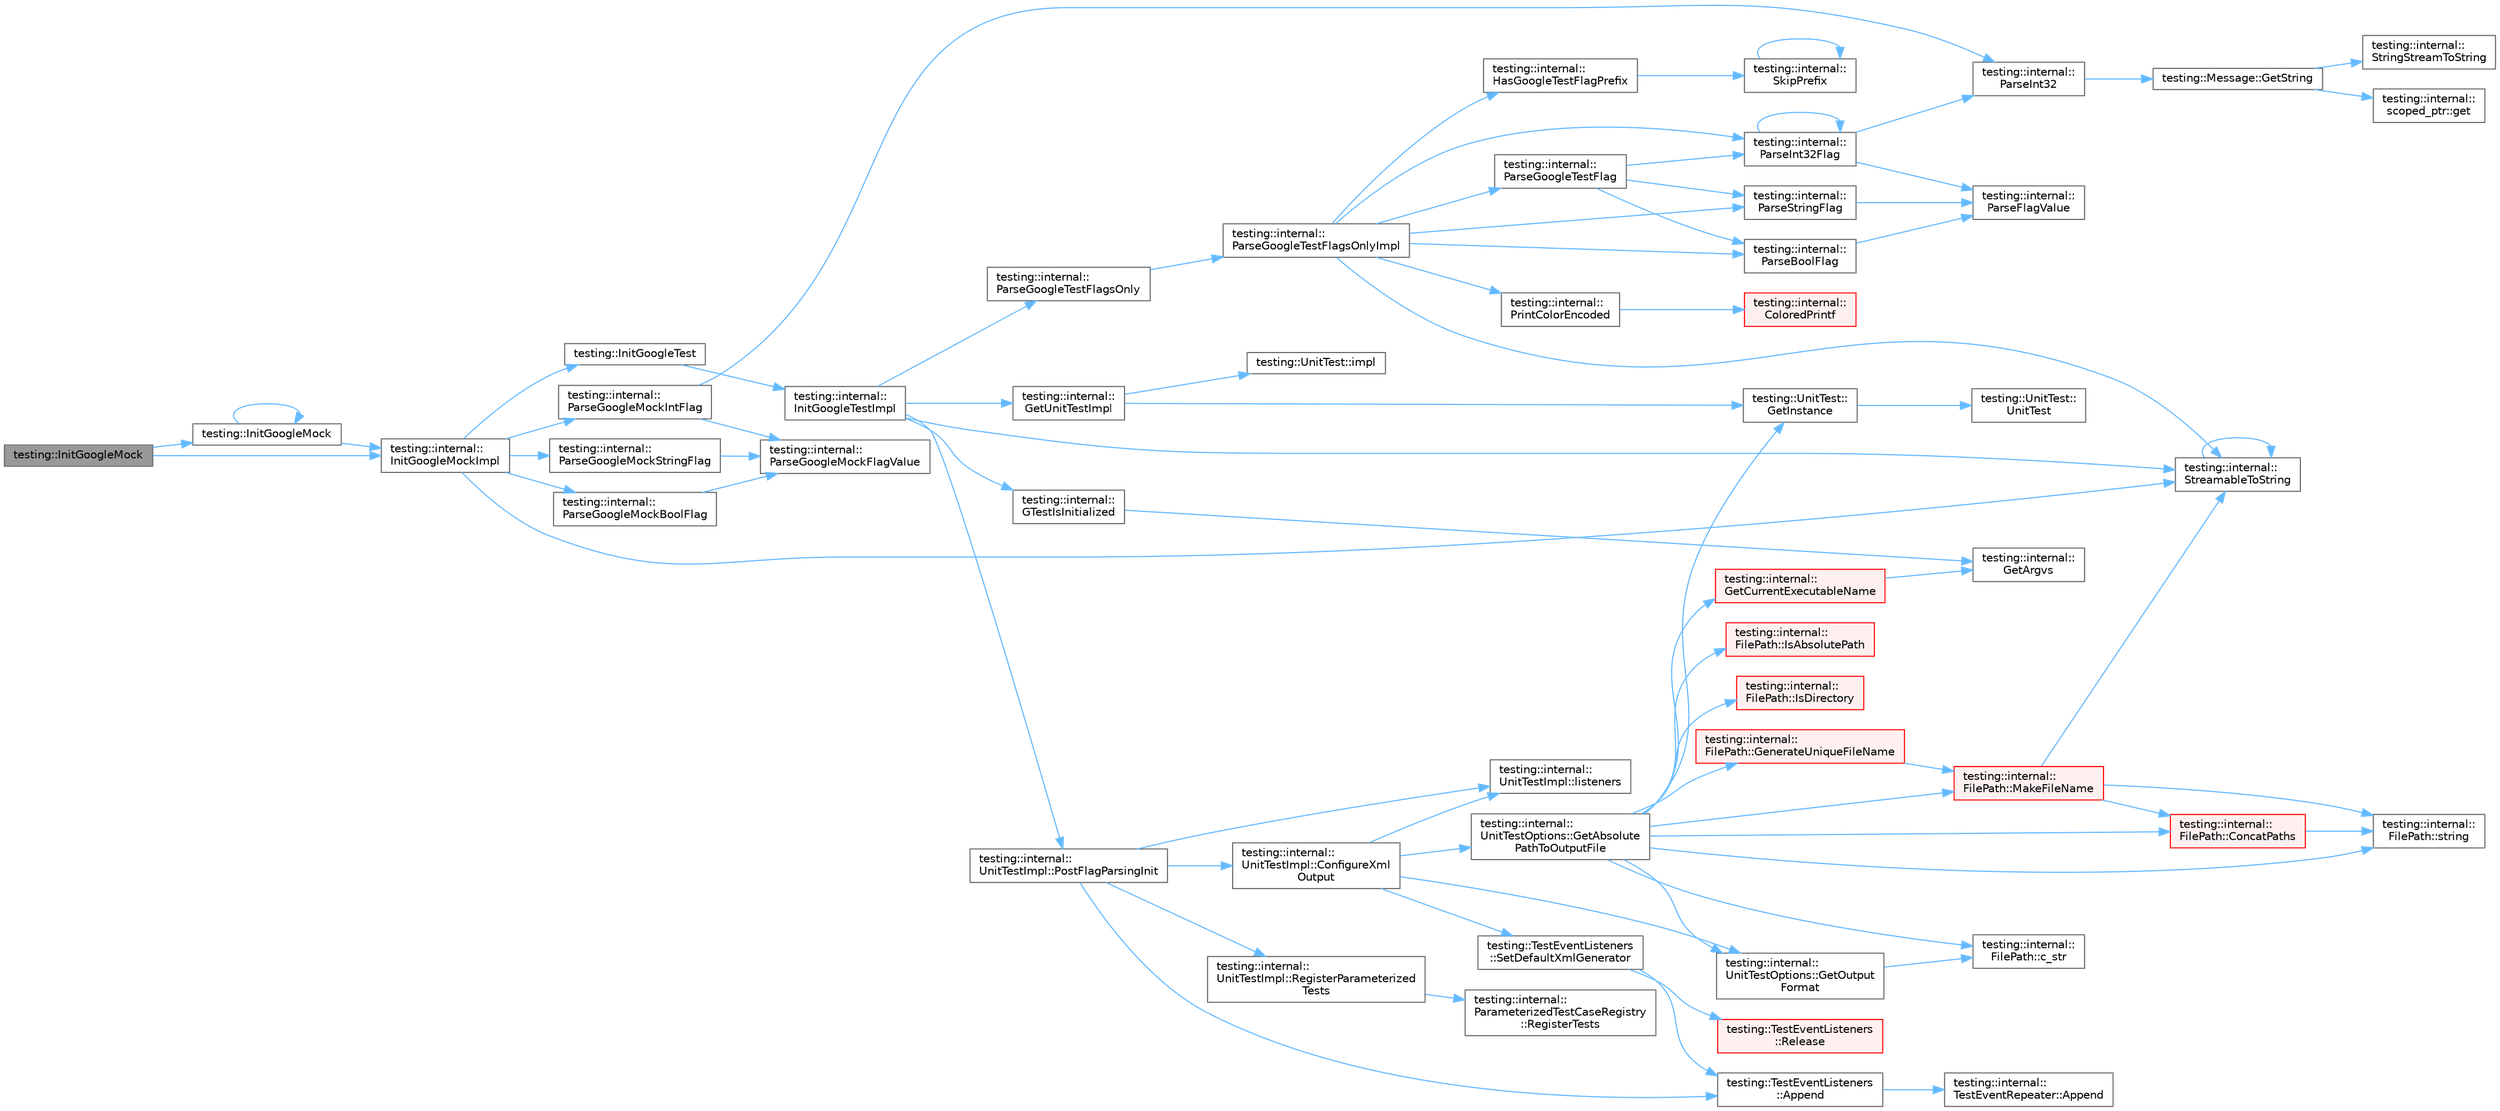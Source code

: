digraph "testing::InitGoogleMock"
{
 // LATEX_PDF_SIZE
  bgcolor="transparent";
  edge [fontname=Helvetica,fontsize=10,labelfontname=Helvetica,labelfontsize=10];
  node [fontname=Helvetica,fontsize=10,shape=box,height=0.2,width=0.4];
  rankdir="LR";
  Node1 [id="Node000001",label="testing::InitGoogleMock",height=0.2,width=0.4,color="gray40", fillcolor="grey60", style="filled", fontcolor="black",tooltip=" "];
  Node1 -> Node2 [id="edge1_Node000001_Node000002",color="steelblue1",style="solid",tooltip=" "];
  Node2 [id="Node000002",label="testing::InitGoogleMock",height=0.2,width=0.4,color="grey40", fillcolor="white", style="filled",URL="$namespacetesting.html#a32b1c6db9ba5133ccabfa67616b3c041",tooltip=" "];
  Node2 -> Node2 [id="edge2_Node000002_Node000002",color="steelblue1",style="solid",tooltip=" "];
  Node2 -> Node3 [id="edge3_Node000002_Node000003",color="steelblue1",style="solid",tooltip=" "];
  Node3 [id="Node000003",label="testing::internal::\lInitGoogleMockImpl",height=0.2,width=0.4,color="grey40", fillcolor="white", style="filled",URL="$namespacetesting_1_1internal.html#a3823844199df88af9493026031cf7744",tooltip=" "];
  Node3 -> Node4 [id="edge4_Node000003_Node000004",color="steelblue1",style="solid",tooltip=" "];
  Node4 [id="Node000004",label="testing::InitGoogleTest",height=0.2,width=0.4,color="grey40", fillcolor="white", style="filled",URL="$namespacetesting.html#afd726ae08c9bd16dc52f78c822d9946b",tooltip=" "];
  Node4 -> Node5 [id="edge5_Node000004_Node000005",color="steelblue1",style="solid",tooltip=" "];
  Node5 [id="Node000005",label="testing::internal::\lInitGoogleTestImpl",height=0.2,width=0.4,color="grey40", fillcolor="white", style="filled",URL="$namespacetesting_1_1internal.html#ac3c6fa93391768aa91c6238b31aaeeb5",tooltip=" "];
  Node5 -> Node6 [id="edge6_Node000005_Node000006",color="steelblue1",style="solid",tooltip=" "];
  Node6 [id="Node000006",label="testing::internal::\lGetUnitTestImpl",height=0.2,width=0.4,color="grey40", fillcolor="white", style="filled",URL="$namespacetesting_1_1internal.html#a9bd0caf5d16512de38b39599c13ee634",tooltip=" "];
  Node6 -> Node7 [id="edge7_Node000006_Node000007",color="steelblue1",style="solid",tooltip=" "];
  Node7 [id="Node000007",label="testing::UnitTest::\lGetInstance",height=0.2,width=0.4,color="grey40", fillcolor="white", style="filled",URL="$classtesting_1_1_unit_test.html#a24192400b70b3b946746954e9574fb8e",tooltip=" "];
  Node7 -> Node8 [id="edge8_Node000007_Node000008",color="steelblue1",style="solid",tooltip=" "];
  Node8 [id="Node000008",label="testing::UnitTest::\lUnitTest",height=0.2,width=0.4,color="grey40", fillcolor="white", style="filled",URL="$classtesting_1_1_unit_test.html#a5e646d37f980429c310af696c8775f5c",tooltip=" "];
  Node6 -> Node9 [id="edge9_Node000006_Node000009",color="steelblue1",style="solid",tooltip=" "];
  Node9 [id="Node000009",label="testing::UnitTest::impl",height=0.2,width=0.4,color="grey40", fillcolor="white", style="filled",URL="$classtesting_1_1_unit_test.html#a0faaad5908ed6222ce30c46022a17780",tooltip=" "];
  Node5 -> Node10 [id="edge10_Node000005_Node000010",color="steelblue1",style="solid",tooltip=" "];
  Node10 [id="Node000010",label="testing::internal::\lGTestIsInitialized",height=0.2,width=0.4,color="grey40", fillcolor="white", style="filled",URL="$namespacetesting_1_1internal.html#a91e707e0d371fae0224ffd37f0d042af",tooltip=" "];
  Node10 -> Node11 [id="edge11_Node000010_Node000011",color="steelblue1",style="solid",tooltip=" "];
  Node11 [id="Node000011",label="testing::internal::\lGetArgvs",height=0.2,width=0.4,color="grey40", fillcolor="white", style="filled",URL="$namespacetesting_1_1internal.html#a9608256c67f889006be44912e57e3d4f",tooltip=" "];
  Node5 -> Node12 [id="edge12_Node000005_Node000012",color="steelblue1",style="solid",tooltip=" "];
  Node12 [id="Node000012",label="testing::internal::\lParseGoogleTestFlagsOnly",height=0.2,width=0.4,color="grey40", fillcolor="white", style="filled",URL="$namespacetesting_1_1internal.html#a472880afbcc592a41e3d623e2dec8412",tooltip=" "];
  Node12 -> Node13 [id="edge13_Node000012_Node000013",color="steelblue1",style="solid",tooltip=" "];
  Node13 [id="Node000013",label="testing::internal::\lParseGoogleTestFlagsOnlyImpl",height=0.2,width=0.4,color="grey40", fillcolor="white", style="filled",URL="$namespacetesting_1_1internal.html#ae4c46ce8c3d016848fff52cc5133f2ac",tooltip=" "];
  Node13 -> Node14 [id="edge14_Node000013_Node000014",color="steelblue1",style="solid",tooltip=" "];
  Node14 [id="Node000014",label="testing::internal::\lHasGoogleTestFlagPrefix",height=0.2,width=0.4,color="grey40", fillcolor="white", style="filled",URL="$namespacetesting_1_1internal.html#a6fff795269f50673e358438721710d6f",tooltip=" "];
  Node14 -> Node15 [id="edge15_Node000014_Node000015",color="steelblue1",style="solid",tooltip=" "];
  Node15 [id="Node000015",label="testing::internal::\lSkipPrefix",height=0.2,width=0.4,color="grey40", fillcolor="white", style="filled",URL="$namespacetesting_1_1internal.html#a244d9a3765727306b597b8992ab84036",tooltip=" "];
  Node15 -> Node15 [id="edge16_Node000015_Node000015",color="steelblue1",style="solid",tooltip=" "];
  Node13 -> Node16 [id="edge17_Node000013_Node000016",color="steelblue1",style="solid",tooltip=" "];
  Node16 [id="Node000016",label="testing::internal::\lParseBoolFlag",height=0.2,width=0.4,color="grey40", fillcolor="white", style="filled",URL="$namespacetesting_1_1internal.html#ac76619e6bb184bb1df258b08bc77cb6b",tooltip=" "];
  Node16 -> Node17 [id="edge18_Node000016_Node000017",color="steelblue1",style="solid",tooltip=" "];
  Node17 [id="Node000017",label="testing::internal::\lParseFlagValue",height=0.2,width=0.4,color="grey40", fillcolor="white", style="filled",URL="$namespacetesting_1_1internal.html#a22e8b393ca1e4cbb3277a93d59ba581d",tooltip=" "];
  Node13 -> Node18 [id="edge19_Node000013_Node000018",color="steelblue1",style="solid",tooltip=" "];
  Node18 [id="Node000018",label="testing::internal::\lParseGoogleTestFlag",height=0.2,width=0.4,color="grey40", fillcolor="white", style="filled",URL="$namespacetesting_1_1internal.html#a2f8556fdd6cfeb81e799a8ae2fcc3566",tooltip=" "];
  Node18 -> Node16 [id="edge20_Node000018_Node000016",color="steelblue1",style="solid",tooltip=" "];
  Node18 -> Node19 [id="edge21_Node000018_Node000019",color="steelblue1",style="solid",tooltip=" "];
  Node19 [id="Node000019",label="testing::internal::\lParseInt32Flag",height=0.2,width=0.4,color="grey40", fillcolor="white", style="filled",URL="$namespacetesting_1_1internal.html#ae3449e173767750b613114ceac6d916a",tooltip=" "];
  Node19 -> Node17 [id="edge22_Node000019_Node000017",color="steelblue1",style="solid",tooltip=" "];
  Node19 -> Node20 [id="edge23_Node000019_Node000020",color="steelblue1",style="solid",tooltip=" "];
  Node20 [id="Node000020",label="testing::internal::\lParseInt32",height=0.2,width=0.4,color="grey40", fillcolor="white", style="filled",URL="$namespacetesting_1_1internal.html#ac06fc81336a3d80755f4020d34321766",tooltip=" "];
  Node20 -> Node21 [id="edge24_Node000020_Node000021",color="steelblue1",style="solid",tooltip=" "];
  Node21 [id="Node000021",label="testing::Message::GetString",height=0.2,width=0.4,color="grey40", fillcolor="white", style="filled",URL="$classtesting_1_1_message.html#a2cdc4df62bdcc9df37651a1cf527704e",tooltip=" "];
  Node21 -> Node22 [id="edge25_Node000021_Node000022",color="steelblue1",style="solid",tooltip=" "];
  Node22 [id="Node000022",label="testing::internal::\lscoped_ptr::get",height=0.2,width=0.4,color="grey40", fillcolor="white", style="filled",URL="$classtesting_1_1internal_1_1scoped__ptr.html#a5a78280b6a59ff4b63aae444efc61e3f",tooltip=" "];
  Node21 -> Node23 [id="edge26_Node000021_Node000023",color="steelblue1",style="solid",tooltip=" "];
  Node23 [id="Node000023",label="testing::internal::\lStringStreamToString",height=0.2,width=0.4,color="grey40", fillcolor="white", style="filled",URL="$namespacetesting_1_1internal.html#ac0a2b7f69fc829d80a39e925b6417e39",tooltip=" "];
  Node19 -> Node19 [id="edge27_Node000019_Node000019",color="steelblue1",style="solid",tooltip=" "];
  Node18 -> Node24 [id="edge28_Node000018_Node000024",color="steelblue1",style="solid",tooltip=" "];
  Node24 [id="Node000024",label="testing::internal::\lParseStringFlag",height=0.2,width=0.4,color="grey40", fillcolor="white", style="filled",URL="$namespacetesting_1_1internal.html#a3bb3b2eefe90e1e70b4787c51fa376b5",tooltip=" "];
  Node24 -> Node17 [id="edge29_Node000024_Node000017",color="steelblue1",style="solid",tooltip=" "];
  Node13 -> Node19 [id="edge30_Node000013_Node000019",color="steelblue1",style="solid",tooltip=" "];
  Node13 -> Node24 [id="edge31_Node000013_Node000024",color="steelblue1",style="solid",tooltip=" "];
  Node13 -> Node25 [id="edge32_Node000013_Node000025",color="steelblue1",style="solid",tooltip=" "];
  Node25 [id="Node000025",label="testing::internal::\lPrintColorEncoded",height=0.2,width=0.4,color="grey40", fillcolor="white", style="filled",URL="$namespacetesting_1_1internal.html#a7d8c446a29c7e22d7d4dde8f530bb57e",tooltip=" "];
  Node25 -> Node26 [id="edge33_Node000025_Node000026",color="steelblue1",style="solid",tooltip=" "];
  Node26 [id="Node000026",label="testing::internal::\lColoredPrintf",height=0.2,width=0.4,color="red", fillcolor="#FFF0F0", style="filled",URL="$namespacetesting_1_1internal.html#a1d9493ff218e622051c53094eb54bcd6",tooltip=" "];
  Node13 -> Node38 [id="edge34_Node000013_Node000038",color="steelblue1",style="solid",tooltip=" "];
  Node38 [id="Node000038",label="testing::internal::\lStreamableToString",height=0.2,width=0.4,color="grey40", fillcolor="white", style="filled",URL="$namespacetesting_1_1internal.html#aad4beed95d0846e6ffc5da0978ef3bb9",tooltip=" "];
  Node38 -> Node38 [id="edge35_Node000038_Node000038",color="steelblue1",style="solid",tooltip=" "];
  Node5 -> Node39 [id="edge36_Node000005_Node000039",color="steelblue1",style="solid",tooltip=" "];
  Node39 [id="Node000039",label="testing::internal::\lUnitTestImpl::PostFlagParsingInit",height=0.2,width=0.4,color="grey40", fillcolor="white", style="filled",URL="$classtesting_1_1internal_1_1_unit_test_impl.html#a772894193104b1b2516f16e6ff813168",tooltip=" "];
  Node39 -> Node40 [id="edge37_Node000039_Node000040",color="steelblue1",style="solid",tooltip=" "];
  Node40 [id="Node000040",label="testing::TestEventListeners\l::Append",height=0.2,width=0.4,color="grey40", fillcolor="white", style="filled",URL="$classtesting_1_1_test_event_listeners.html#a1207dce74d64c1c39ffa6105560536a0",tooltip=" "];
  Node40 -> Node41 [id="edge38_Node000040_Node000041",color="steelblue1",style="solid",tooltip=" "];
  Node41 [id="Node000041",label="testing::internal::\lTestEventRepeater::Append",height=0.2,width=0.4,color="grey40", fillcolor="white", style="filled",URL="$classtesting_1_1internal_1_1_test_event_repeater.html#ad154ce021881721a5c46994316b14cb1",tooltip=" "];
  Node39 -> Node42 [id="edge39_Node000039_Node000042",color="steelblue1",style="solid",tooltip=" "];
  Node42 [id="Node000042",label="testing::internal::\lUnitTestImpl::ConfigureXml\lOutput",height=0.2,width=0.4,color="grey40", fillcolor="white", style="filled",URL="$classtesting_1_1internal_1_1_unit_test_impl.html#a21cd7b2928de03a55b5252f29dd5ae6d",tooltip=" "];
  Node42 -> Node43 [id="edge40_Node000042_Node000043",color="steelblue1",style="solid",tooltip=" "];
  Node43 [id="Node000043",label="testing::internal::\lUnitTestOptions::GetAbsolute\lPathToOutputFile",height=0.2,width=0.4,color="grey40", fillcolor="white", style="filled",URL="$classtesting_1_1internal_1_1_unit_test_options.html#a993fb30ad66104158c8c0ac508daca3f",tooltip=" "];
  Node43 -> Node44 [id="edge41_Node000043_Node000044",color="steelblue1",style="solid",tooltip=" "];
  Node44 [id="Node000044",label="testing::internal::\lFilePath::c_str",height=0.2,width=0.4,color="grey40", fillcolor="white", style="filled",URL="$classtesting_1_1internal_1_1_file_path.html#a60a30c518a0298affcc262f5904cf308",tooltip=" "];
  Node43 -> Node45 [id="edge42_Node000043_Node000045",color="steelblue1",style="solid",tooltip=" "];
  Node45 [id="Node000045",label="testing::internal::\lFilePath::ConcatPaths",height=0.2,width=0.4,color="red", fillcolor="#FFF0F0", style="filled",URL="$classtesting_1_1internal_1_1_file_path.html#ac9d57987f60ac43f0c57b89e333e531e",tooltip=" "];
  Node45 -> Node51 [id="edge43_Node000045_Node000051",color="steelblue1",style="solid",tooltip=" "];
  Node51 [id="Node000051",label="testing::internal::\lFilePath::string",height=0.2,width=0.4,color="grey40", fillcolor="white", style="filled",URL="$classtesting_1_1internal_1_1_file_path.html#a44649e2fb65454648a9494a89a970d85",tooltip=" "];
  Node43 -> Node52 [id="edge44_Node000043_Node000052",color="steelblue1",style="solid",tooltip=" "];
  Node52 [id="Node000052",label="testing::internal::\lFilePath::GenerateUniqueFileName",height=0.2,width=0.4,color="red", fillcolor="#FFF0F0", style="filled",URL="$classtesting_1_1internal_1_1_file_path.html#a2280a77adb394cf80bb5f73fc292e8c8",tooltip=" "];
  Node52 -> Node55 [id="edge45_Node000052_Node000055",color="steelblue1",style="solid",tooltip=" "];
  Node55 [id="Node000055",label="testing::internal::\lFilePath::MakeFileName",height=0.2,width=0.4,color="red", fillcolor="#FFF0F0", style="filled",URL="$classtesting_1_1internal_1_1_file_path.html#aa8c102da670261eb4fa8e2f2481df139",tooltip=" "];
  Node55 -> Node45 [id="edge46_Node000055_Node000045",color="steelblue1",style="solid",tooltip=" "];
  Node55 -> Node38 [id="edge47_Node000055_Node000038",color="steelblue1",style="solid",tooltip=" "];
  Node55 -> Node51 [id="edge48_Node000055_Node000051",color="steelblue1",style="solid",tooltip=" "];
  Node43 -> Node57 [id="edge49_Node000043_Node000057",color="steelblue1",style="solid",tooltip=" "];
  Node57 [id="Node000057",label="testing::internal::\lGetCurrentExecutableName",height=0.2,width=0.4,color="red", fillcolor="#FFF0F0", style="filled",URL="$namespacetesting_1_1internal.html#a7a2bbf069f75bc99873976ad6fc356ad",tooltip=" "];
  Node57 -> Node11 [id="edge50_Node000057_Node000011",color="steelblue1",style="solid",tooltip=" "];
  Node43 -> Node7 [id="edge51_Node000043_Node000007",color="steelblue1",style="solid",tooltip=" "];
  Node43 -> Node60 [id="edge52_Node000043_Node000060",color="steelblue1",style="solid",tooltip=" "];
  Node60 [id="Node000060",label="testing::internal::\lUnitTestOptions::GetOutput\lFormat",height=0.2,width=0.4,color="grey40", fillcolor="white", style="filled",URL="$classtesting_1_1internal_1_1_unit_test_options.html#ae7413a21296d885c6924650b51ac4f6d",tooltip=" "];
  Node60 -> Node44 [id="edge53_Node000060_Node000044",color="steelblue1",style="solid",tooltip=" "];
  Node43 -> Node61 [id="edge54_Node000043_Node000061",color="steelblue1",style="solid",tooltip=" "];
  Node61 [id="Node000061",label="testing::internal::\lFilePath::IsAbsolutePath",height=0.2,width=0.4,color="red", fillcolor="#FFF0F0", style="filled",URL="$classtesting_1_1internal_1_1_file_path.html#ae17e5581e7996021e598851fe947df9c",tooltip=" "];
  Node43 -> Node49 [id="edge55_Node000043_Node000049",color="steelblue1",style="solid",tooltip=" "];
  Node49 [id="Node000049",label="testing::internal::\lFilePath::IsDirectory",height=0.2,width=0.4,color="red", fillcolor="#FFF0F0", style="filled",URL="$classtesting_1_1internal_1_1_file_path.html#a73fc042ad65e85bbecb956eb4603a6f2",tooltip=" "];
  Node43 -> Node55 [id="edge56_Node000043_Node000055",color="steelblue1",style="solid",tooltip=" "];
  Node43 -> Node51 [id="edge57_Node000043_Node000051",color="steelblue1",style="solid",tooltip=" "];
  Node42 -> Node60 [id="edge58_Node000042_Node000060",color="steelblue1",style="solid",tooltip=" "];
  Node42 -> Node62 [id="edge59_Node000042_Node000062",color="steelblue1",style="solid",tooltip=" "];
  Node62 [id="Node000062",label="testing::internal::\lUnitTestImpl::listeners",height=0.2,width=0.4,color="grey40", fillcolor="white", style="filled",URL="$classtesting_1_1internal_1_1_unit_test_impl.html#a22544d28679e9d1e2eaa3735607c8b63",tooltip=" "];
  Node42 -> Node63 [id="edge60_Node000042_Node000063",color="steelblue1",style="solid",tooltip=" "];
  Node63 [id="Node000063",label="testing::TestEventListeners\l::SetDefaultXmlGenerator",height=0.2,width=0.4,color="grey40", fillcolor="white", style="filled",URL="$classtesting_1_1_test_event_listeners.html#a36dbac47563ef8bb78cb467d11f5b4d9",tooltip=" "];
  Node63 -> Node40 [id="edge61_Node000063_Node000040",color="steelblue1",style="solid",tooltip=" "];
  Node63 -> Node64 [id="edge62_Node000063_Node000064",color="steelblue1",style="solid",tooltip=" "];
  Node64 [id="Node000064",label="testing::TestEventListeners\l::Release",height=0.2,width=0.4,color="red", fillcolor="#FFF0F0", style="filled",URL="$classtesting_1_1_test_event_listeners.html#a038c9fa1975f84d6f3d25b52bc7bccdd",tooltip=" "];
  Node39 -> Node62 [id="edge63_Node000039_Node000062",color="steelblue1",style="solid",tooltip=" "];
  Node39 -> Node66 [id="edge64_Node000039_Node000066",color="steelblue1",style="solid",tooltip=" "];
  Node66 [id="Node000066",label="testing::internal::\lUnitTestImpl::RegisterParameterized\lTests",height=0.2,width=0.4,color="grey40", fillcolor="white", style="filled",URL="$classtesting_1_1internal_1_1_unit_test_impl.html#af84d2515f1a272a8783f00a3e8c0aff8",tooltip=" "];
  Node66 -> Node67 [id="edge65_Node000066_Node000067",color="steelblue1",style="solid",tooltip=" "];
  Node67 [id="Node000067",label="testing::internal::\lParameterizedTestCaseRegistry\l::RegisterTests",height=0.2,width=0.4,color="grey40", fillcolor="white", style="filled",URL="$classtesting_1_1internal_1_1_parameterized_test_case_registry.html#ad5b63c8fe94f3d51d039a76c001c9223",tooltip=" "];
  Node5 -> Node38 [id="edge66_Node000005_Node000038",color="steelblue1",style="solid",tooltip=" "];
  Node3 -> Node68 [id="edge67_Node000003_Node000068",color="steelblue1",style="solid",tooltip=" "];
  Node68 [id="Node000068",label="testing::internal::\lParseGoogleMockBoolFlag",height=0.2,width=0.4,color="grey40", fillcolor="white", style="filled",URL="$namespacetesting_1_1internal.html#a137bff8177d6158f59ab4ce603577293",tooltip=" "];
  Node68 -> Node69 [id="edge68_Node000068_Node000069",color="steelblue1",style="solid",tooltip=" "];
  Node69 [id="Node000069",label="testing::internal::\lParseGoogleMockFlagValue",height=0.2,width=0.4,color="grey40", fillcolor="white", style="filled",URL="$namespacetesting_1_1internal.html#aa8dca282330b09f2c8beac8c1b0dacb4",tooltip=" "];
  Node3 -> Node70 [id="edge69_Node000003_Node000070",color="steelblue1",style="solid",tooltip=" "];
  Node70 [id="Node000070",label="testing::internal::\lParseGoogleMockIntFlag",height=0.2,width=0.4,color="grey40", fillcolor="white", style="filled",URL="$namespacetesting_1_1internal.html#a5d201d5b16143a31fa16dc23b5d4af80",tooltip=" "];
  Node70 -> Node69 [id="edge70_Node000070_Node000069",color="steelblue1",style="solid",tooltip=" "];
  Node70 -> Node20 [id="edge71_Node000070_Node000020",color="steelblue1",style="solid",tooltip=" "];
  Node3 -> Node71 [id="edge72_Node000003_Node000071",color="steelblue1",style="solid",tooltip=" "];
  Node71 [id="Node000071",label="testing::internal::\lParseGoogleMockStringFlag",height=0.2,width=0.4,color="grey40", fillcolor="white", style="filled",URL="$namespacetesting_1_1internal.html#afb359266feb817d9943854b76574817d",tooltip=" "];
  Node71 -> Node69 [id="edge73_Node000071_Node000069",color="steelblue1",style="solid",tooltip=" "];
  Node3 -> Node38 [id="edge74_Node000003_Node000038",color="steelblue1",style="solid",tooltip=" "];
  Node1 -> Node3 [id="edge75_Node000001_Node000003",color="steelblue1",style="solid",tooltip=" "];
}
